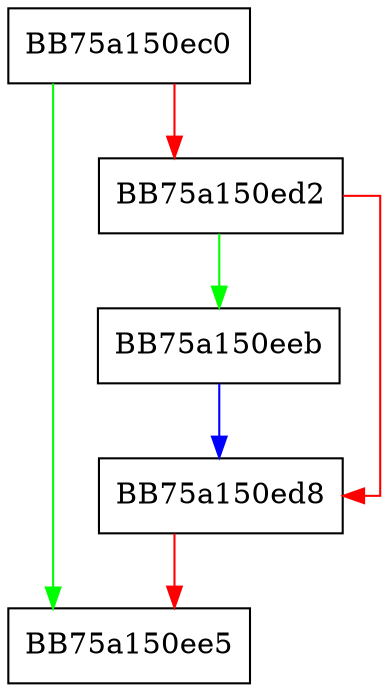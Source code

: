 digraph GetName {
  node [shape="box"];
  graph [splines=ortho];
  BB75a150ec0 -> BB75a150ee5 [color="green"];
  BB75a150ec0 -> BB75a150ed2 [color="red"];
  BB75a150ed2 -> BB75a150eeb [color="green"];
  BB75a150ed2 -> BB75a150ed8 [color="red"];
  BB75a150ed8 -> BB75a150ee5 [color="red"];
  BB75a150eeb -> BB75a150ed8 [color="blue"];
}